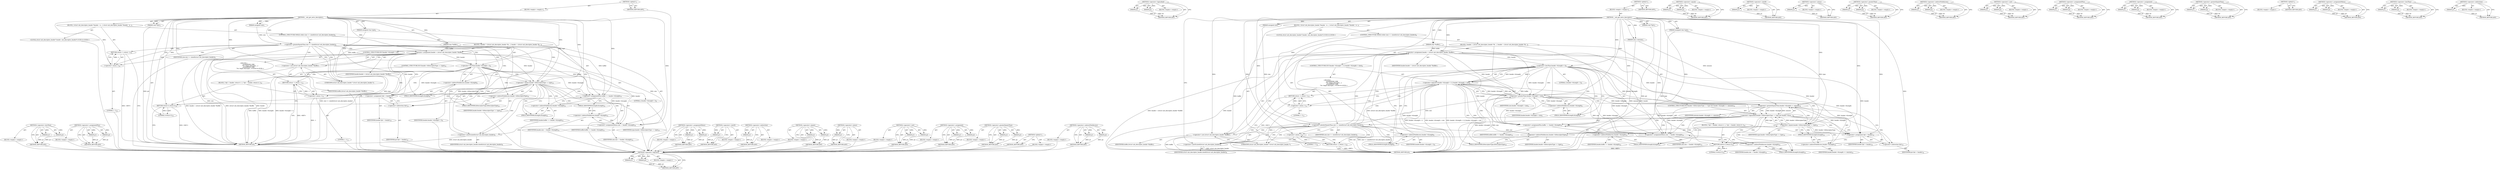 digraph "&lt;operator&gt;.indirection" {
vulnerable_110 [label=<(METHOD,&lt;operator&gt;.lessThan)>];
vulnerable_111 [label=<(PARAM,p1)>];
vulnerable_112 [label=<(PARAM,p2)>];
vulnerable_113 [label=<(BLOCK,&lt;empty&gt;,&lt;empty&gt;)>];
vulnerable_114 [label=<(METHOD_RETURN,ANY)>];
vulnerable_133 [label=<(METHOD,&lt;operator&gt;.assignmentPlus)>];
vulnerable_134 [label=<(PARAM,p1)>];
vulnerable_135 [label=<(PARAM,p2)>];
vulnerable_136 [label=<(BLOCK,&lt;empty&gt;,&lt;empty&gt;)>];
vulnerable_137 [label=<(METHOD_RETURN,ANY)>];
vulnerable_6 [label=<(METHOD,&lt;global&gt;)<SUB>1</SUB>>];
vulnerable_7 [label=<(BLOCK,&lt;empty&gt;,&lt;empty&gt;)<SUB>1</SUB>>];
vulnerable_8 [label=<(METHOD,__usb_get_extra_descriptor)<SUB>1</SUB>>];
vulnerable_9 [label=<(PARAM,char *buffer)<SUB>1</SUB>>];
vulnerable_10 [label=<(PARAM,unsigned size)<SUB>1</SUB>>];
vulnerable_11 [label=<(PARAM,unsigned char type)<SUB>2</SUB>>];
vulnerable_12 [label=<(PARAM,void **ptr)<SUB>2</SUB>>];
vulnerable_13 [label=<(BLOCK,{
 	struct usb_descriptor_header *header;
 
 	w...,{
 	struct usb_descriptor_header *header;
 
 	w...)<SUB>3</SUB>>];
vulnerable_14 [label="<(LOCAL,struct usb_descriptor_header* header: usb_descriptor_header*)<SUB>4</SUB>>"];
vulnerable_15 [label=<(CONTROL_STRUCTURE,WHILE,while (size &gt;= sizeof(struct usb_descriptor_header)))<SUB>6</SUB>>];
vulnerable_16 [label=<(&lt;operator&gt;.greaterEqualsThan,size &gt;= sizeof(struct usb_descriptor_header))<SUB>6</SUB>>];
vulnerable_17 [label=<(IDENTIFIER,size,size &gt;= sizeof(struct usb_descriptor_header))<SUB>6</SUB>>];
vulnerable_18 [label=<(&lt;operator&gt;.sizeOf,sizeof(struct usb_descriptor_header))<SUB>6</SUB>>];
vulnerable_19 [label=<(IDENTIFIER,struct usb_descriptor_header,sizeof(struct usb_descriptor_header))<SUB>6</SUB>>];
vulnerable_20 [label=<(BLOCK,{
 		header = (struct usb_descriptor_header *)b...,{
 		header = (struct usb_descriptor_header *)b...)<SUB>6</SUB>>];
vulnerable_21 [label=<(&lt;operator&gt;.assignment,header = (struct usb_descriptor_header *)buffer)<SUB>7</SUB>>];
vulnerable_22 [label=<(IDENTIFIER,header,header = (struct usb_descriptor_header *)buffer)<SUB>7</SUB>>];
vulnerable_23 [label=<(&lt;operator&gt;.cast,(struct usb_descriptor_header *)buffer)<SUB>7</SUB>>];
vulnerable_24 [label=<(UNKNOWN,struct usb_descriptor_header *,struct usb_descriptor_header *)<SUB>7</SUB>>];
vulnerable_25 [label=<(IDENTIFIER,buffer,(struct usb_descriptor_header *)buffer)<SUB>7</SUB>>];
vulnerable_26 [label=<(CONTROL_STRUCTURE,IF,if (header-&gt;bLength &lt; 2))<SUB>9</SUB>>];
vulnerable_27 [label=<(&lt;operator&gt;.lessThan,header-&gt;bLength &lt; 2)<SUB>9</SUB>>];
vulnerable_28 [label=<(&lt;operator&gt;.indirectFieldAccess,header-&gt;bLength)<SUB>9</SUB>>];
vulnerable_29 [label=<(IDENTIFIER,header,header-&gt;bLength &lt; 2)<SUB>9</SUB>>];
vulnerable_30 [label=<(FIELD_IDENTIFIER,bLength,bLength)<SUB>9</SUB>>];
vulnerable_31 [label=<(LITERAL,2,header-&gt;bLength &lt; 2)<SUB>9</SUB>>];
vulnerable_32 [label="<(BLOCK,{
 			printk(KERN_ERR
 				&quot;%s: bogus descripto...,{
 			printk(KERN_ERR
 				&quot;%s: bogus descripto...)<SUB>9</SUB>>"];
vulnerable_33 [label=<(RETURN,return -1;,return -1;)<SUB>15</SUB>>];
vulnerable_34 [label=<(&lt;operator&gt;.minus,-1)<SUB>15</SUB>>];
vulnerable_35 [label=<(LITERAL,1,-1)<SUB>15</SUB>>];
vulnerable_36 [label=<(CONTROL_STRUCTURE,IF,if (header-&gt;bDescriptorType == type))<SUB>18</SUB>>];
vulnerable_37 [label=<(&lt;operator&gt;.equals,header-&gt;bDescriptorType == type)<SUB>18</SUB>>];
vulnerable_38 [label=<(&lt;operator&gt;.indirectFieldAccess,header-&gt;bDescriptorType)<SUB>18</SUB>>];
vulnerable_39 [label=<(IDENTIFIER,header,header-&gt;bDescriptorType == type)<SUB>18</SUB>>];
vulnerable_40 [label=<(FIELD_IDENTIFIER,bDescriptorType,bDescriptorType)<SUB>18</SUB>>];
vulnerable_41 [label=<(IDENTIFIER,type,header-&gt;bDescriptorType == type)<SUB>18</SUB>>];
vulnerable_42 [label=<(BLOCK,{
 			*ptr = header;
 			return 0;
 		},{
 			*ptr = header;
 			return 0;
 		})<SUB>18</SUB>>];
vulnerable_43 [label=<(&lt;operator&gt;.assignment,*ptr = header)<SUB>19</SUB>>];
vulnerable_44 [label=<(&lt;operator&gt;.indirection,*ptr)<SUB>19</SUB>>];
vulnerable_45 [label=<(IDENTIFIER,ptr,*ptr = header)<SUB>19</SUB>>];
vulnerable_46 [label=<(IDENTIFIER,header,*ptr = header)<SUB>19</SUB>>];
vulnerable_47 [label=<(RETURN,return 0;,return 0;)<SUB>20</SUB>>];
vulnerable_48 [label=<(LITERAL,0,return 0;)<SUB>20</SUB>>];
vulnerable_49 [label=<(&lt;operator&gt;.assignmentPlus,buffer += header-&gt;bLength)<SUB>23</SUB>>];
vulnerable_50 [label=<(IDENTIFIER,buffer,buffer += header-&gt;bLength)<SUB>23</SUB>>];
vulnerable_51 [label=<(&lt;operator&gt;.indirectFieldAccess,header-&gt;bLength)<SUB>23</SUB>>];
vulnerable_52 [label=<(IDENTIFIER,header,buffer += header-&gt;bLength)<SUB>23</SUB>>];
vulnerable_53 [label=<(FIELD_IDENTIFIER,bLength,bLength)<SUB>23</SUB>>];
vulnerable_54 [label=<(&lt;operator&gt;.assignmentMinus,size -= header-&gt;bLength)<SUB>24</SUB>>];
vulnerable_55 [label=<(IDENTIFIER,size,size -= header-&gt;bLength)<SUB>24</SUB>>];
vulnerable_56 [label=<(&lt;operator&gt;.indirectFieldAccess,header-&gt;bLength)<SUB>24</SUB>>];
vulnerable_57 [label=<(IDENTIFIER,header,size -= header-&gt;bLength)<SUB>24</SUB>>];
vulnerable_58 [label=<(FIELD_IDENTIFIER,bLength,bLength)<SUB>24</SUB>>];
vulnerable_59 [label=<(RETURN,return -1;,return -1;)<SUB>26</SUB>>];
vulnerable_60 [label=<(&lt;operator&gt;.minus,-1)<SUB>26</SUB>>];
vulnerable_61 [label=<(LITERAL,1,-1)<SUB>26</SUB>>];
vulnerable_62 [label=<(METHOD_RETURN,int)<SUB>1</SUB>>];
vulnerable_64 [label=<(METHOD_RETURN,ANY)<SUB>1</SUB>>];
vulnerable_138 [label=<(METHOD,&lt;operator&gt;.assignmentMinus)>];
vulnerable_139 [label=<(PARAM,p1)>];
vulnerable_140 [label=<(PARAM,p2)>];
vulnerable_141 [label=<(BLOCK,&lt;empty&gt;,&lt;empty&gt;)>];
vulnerable_142 [label=<(METHOD_RETURN,ANY)>];
vulnerable_96 [label=<(METHOD,&lt;operator&gt;.sizeOf)>];
vulnerable_97 [label=<(PARAM,p1)>];
vulnerable_98 [label=<(BLOCK,&lt;empty&gt;,&lt;empty&gt;)>];
vulnerable_99 [label=<(METHOD_RETURN,ANY)>];
vulnerable_129 [label=<(METHOD,&lt;operator&gt;.indirection)>];
vulnerable_130 [label=<(PARAM,p1)>];
vulnerable_131 [label=<(BLOCK,&lt;empty&gt;,&lt;empty&gt;)>];
vulnerable_132 [label=<(METHOD_RETURN,ANY)>];
vulnerable_124 [label=<(METHOD,&lt;operator&gt;.equals)>];
vulnerable_125 [label=<(PARAM,p1)>];
vulnerable_126 [label=<(PARAM,p2)>];
vulnerable_127 [label=<(BLOCK,&lt;empty&gt;,&lt;empty&gt;)>];
vulnerable_128 [label=<(METHOD_RETURN,ANY)>];
vulnerable_120 [label=<(METHOD,&lt;operator&gt;.minus)>];
vulnerable_121 [label=<(PARAM,p1)>];
vulnerable_122 [label=<(BLOCK,&lt;empty&gt;,&lt;empty&gt;)>];
vulnerable_123 [label=<(METHOD_RETURN,ANY)>];
vulnerable_105 [label=<(METHOD,&lt;operator&gt;.cast)>];
vulnerable_106 [label=<(PARAM,p1)>];
vulnerable_107 [label=<(PARAM,p2)>];
vulnerable_108 [label=<(BLOCK,&lt;empty&gt;,&lt;empty&gt;)>];
vulnerable_109 [label=<(METHOD_RETURN,ANY)>];
vulnerable_100 [label=<(METHOD,&lt;operator&gt;.assignment)>];
vulnerable_101 [label=<(PARAM,p1)>];
vulnerable_102 [label=<(PARAM,p2)>];
vulnerable_103 [label=<(BLOCK,&lt;empty&gt;,&lt;empty&gt;)>];
vulnerable_104 [label=<(METHOD_RETURN,ANY)>];
vulnerable_91 [label=<(METHOD,&lt;operator&gt;.greaterEqualsThan)>];
vulnerable_92 [label=<(PARAM,p1)>];
vulnerable_93 [label=<(PARAM,p2)>];
vulnerable_94 [label=<(BLOCK,&lt;empty&gt;,&lt;empty&gt;)>];
vulnerable_95 [label=<(METHOD_RETURN,ANY)>];
vulnerable_85 [label=<(METHOD,&lt;global&gt;)<SUB>1</SUB>>];
vulnerable_86 [label=<(BLOCK,&lt;empty&gt;,&lt;empty&gt;)>];
vulnerable_87 [label=<(METHOD_RETURN,ANY)>];
vulnerable_115 [label=<(METHOD,&lt;operator&gt;.indirectFieldAccess)>];
vulnerable_116 [label=<(PARAM,p1)>];
vulnerable_117 [label=<(PARAM,p2)>];
vulnerable_118 [label=<(BLOCK,&lt;empty&gt;,&lt;empty&gt;)>];
vulnerable_119 [label=<(METHOD_RETURN,ANY)>];
fixed_125 [label=<(METHOD,&lt;operator&gt;.logicalOr)>];
fixed_126 [label=<(PARAM,p1)>];
fixed_127 [label=<(PARAM,p2)>];
fixed_128 [label=<(BLOCK,&lt;empty&gt;,&lt;empty&gt;)>];
fixed_129 [label=<(METHOD_RETURN,ANY)>];
fixed_149 [label=<(METHOD,&lt;operator&gt;.logicalAnd)>];
fixed_150 [label=<(PARAM,p1)>];
fixed_151 [label=<(PARAM,p2)>];
fixed_152 [label=<(BLOCK,&lt;empty&gt;,&lt;empty&gt;)>];
fixed_153 [label=<(METHOD_RETURN,ANY)>];
fixed_6 [label=<(METHOD,&lt;global&gt;)<SUB>1</SUB>>];
fixed_7 [label=<(BLOCK,&lt;empty&gt;,&lt;empty&gt;)<SUB>1</SUB>>];
fixed_8 [label=<(METHOD,__usb_get_extra_descriptor)<SUB>1</SUB>>];
fixed_9 [label=<(PARAM,char *buffer)<SUB>1</SUB>>];
fixed_10 [label=<(PARAM,unsigned size)<SUB>1</SUB>>];
fixed_11 [label=<(PARAM,unsigned char type)<SUB>2</SUB>>];
fixed_12 [label=<(PARAM,void **ptr)<SUB>2</SUB>>];
fixed_13 [label=<(PARAM,size_t minsize)<SUB>2</SUB>>];
fixed_14 [label=<(BLOCK,{
 	struct usb_descriptor_header *header;
 
 	w...,{
 	struct usb_descriptor_header *header;
 
 	w...)<SUB>3</SUB>>];
fixed_15 [label="<(LOCAL,struct usb_descriptor_header* header: usb_descriptor_header*)<SUB>4</SUB>>"];
fixed_16 [label=<(CONTROL_STRUCTURE,WHILE,while (size &gt;= sizeof(struct usb_descriptor_header)))<SUB>6</SUB>>];
fixed_17 [label=<(&lt;operator&gt;.greaterEqualsThan,size &gt;= sizeof(struct usb_descriptor_header))<SUB>6</SUB>>];
fixed_18 [label=<(IDENTIFIER,size,size &gt;= sizeof(struct usb_descriptor_header))<SUB>6</SUB>>];
fixed_19 [label=<(&lt;operator&gt;.sizeOf,sizeof(struct usb_descriptor_header))<SUB>6</SUB>>];
fixed_20 [label=<(IDENTIFIER,struct usb_descriptor_header,sizeof(struct usb_descriptor_header))<SUB>6</SUB>>];
fixed_21 [label=<(BLOCK,{
 		header = (struct usb_descriptor_header *)b...,{
 		header = (struct usb_descriptor_header *)b...)<SUB>6</SUB>>];
fixed_22 [label=<(&lt;operator&gt;.assignment,header = (struct usb_descriptor_header *)buffer)<SUB>7</SUB>>];
fixed_23 [label=<(IDENTIFIER,header,header = (struct usb_descriptor_header *)buffer)<SUB>7</SUB>>];
fixed_24 [label=<(&lt;operator&gt;.cast,(struct usb_descriptor_header *)buffer)<SUB>7</SUB>>];
fixed_25 [label=<(UNKNOWN,struct usb_descriptor_header *,struct usb_descriptor_header *)<SUB>7</SUB>>];
fixed_26 [label=<(IDENTIFIER,buffer,(struct usb_descriptor_header *)buffer)<SUB>7</SUB>>];
fixed_27 [label=<(CONTROL_STRUCTURE,IF,if (header-&gt;bLength &lt; 2 || header-&gt;bLength &gt; size))<SUB>9</SUB>>];
fixed_28 [label=<(&lt;operator&gt;.logicalOr,header-&gt;bLength &lt; 2 || header-&gt;bLength &gt; size)<SUB>9</SUB>>];
fixed_29 [label=<(&lt;operator&gt;.lessThan,header-&gt;bLength &lt; 2)<SUB>9</SUB>>];
fixed_30 [label=<(&lt;operator&gt;.indirectFieldAccess,header-&gt;bLength)<SUB>9</SUB>>];
fixed_31 [label=<(IDENTIFIER,header,header-&gt;bLength &lt; 2)<SUB>9</SUB>>];
fixed_32 [label=<(FIELD_IDENTIFIER,bLength,bLength)<SUB>9</SUB>>];
fixed_33 [label=<(LITERAL,2,header-&gt;bLength &lt; 2)<SUB>9</SUB>>];
fixed_34 [label=<(&lt;operator&gt;.greaterThan,header-&gt;bLength &gt; size)<SUB>9</SUB>>];
fixed_35 [label=<(&lt;operator&gt;.indirectFieldAccess,header-&gt;bLength)<SUB>9</SUB>>];
fixed_36 [label=<(IDENTIFIER,header,header-&gt;bLength &gt; size)<SUB>9</SUB>>];
fixed_37 [label=<(FIELD_IDENTIFIER,bLength,bLength)<SUB>9</SUB>>];
fixed_38 [label=<(IDENTIFIER,size,header-&gt;bLength &gt; size)<SUB>9</SUB>>];
fixed_39 [label="<(BLOCK,{
 			printk(KERN_ERR
 				&quot;%s: bogus descripto...,{
 			printk(KERN_ERR
 				&quot;%s: bogus descripto...)<SUB>9</SUB>>"];
fixed_40 [label=<(RETURN,return -1;,return -1;)<SUB>15</SUB>>];
fixed_41 [label=<(&lt;operator&gt;.minus,-1)<SUB>15</SUB>>];
fixed_42 [label=<(LITERAL,1,-1)<SUB>15</SUB>>];
fixed_43 [label=<(CONTROL_STRUCTURE,IF,if (header-&gt;bDescriptorType == type &amp;&amp; header-&gt;bLength &gt;= minsize))<SUB>18</SUB>>];
fixed_44 [label=<(&lt;operator&gt;.logicalAnd,header-&gt;bDescriptorType == type &amp;&amp; header-&gt;bLen...)<SUB>18</SUB>>];
fixed_45 [label=<(&lt;operator&gt;.equals,header-&gt;bDescriptorType == type)<SUB>18</SUB>>];
fixed_46 [label=<(&lt;operator&gt;.indirectFieldAccess,header-&gt;bDescriptorType)<SUB>18</SUB>>];
fixed_47 [label=<(IDENTIFIER,header,header-&gt;bDescriptorType == type)<SUB>18</SUB>>];
fixed_48 [label=<(FIELD_IDENTIFIER,bDescriptorType,bDescriptorType)<SUB>18</SUB>>];
fixed_49 [label=<(IDENTIFIER,type,header-&gt;bDescriptorType == type)<SUB>18</SUB>>];
fixed_50 [label=<(&lt;operator&gt;.greaterEqualsThan,header-&gt;bLength &gt;= minsize)<SUB>18</SUB>>];
fixed_51 [label=<(&lt;operator&gt;.indirectFieldAccess,header-&gt;bLength)<SUB>18</SUB>>];
fixed_52 [label=<(IDENTIFIER,header,header-&gt;bLength &gt;= minsize)<SUB>18</SUB>>];
fixed_53 [label=<(FIELD_IDENTIFIER,bLength,bLength)<SUB>18</SUB>>];
fixed_54 [label=<(IDENTIFIER,minsize,header-&gt;bLength &gt;= minsize)<SUB>18</SUB>>];
fixed_55 [label=<(BLOCK,{
 			*ptr = header;
 			return 0;
 		},{
 			*ptr = header;
 			return 0;
 		})<SUB>18</SUB>>];
fixed_56 [label=<(&lt;operator&gt;.assignment,*ptr = header)<SUB>19</SUB>>];
fixed_57 [label=<(&lt;operator&gt;.indirection,*ptr)<SUB>19</SUB>>];
fixed_58 [label=<(IDENTIFIER,ptr,*ptr = header)<SUB>19</SUB>>];
fixed_59 [label=<(IDENTIFIER,header,*ptr = header)<SUB>19</SUB>>];
fixed_60 [label=<(RETURN,return 0;,return 0;)<SUB>20</SUB>>];
fixed_61 [label=<(LITERAL,0,return 0;)<SUB>20</SUB>>];
fixed_62 [label=<(&lt;operator&gt;.assignmentPlus,buffer += header-&gt;bLength)<SUB>23</SUB>>];
fixed_63 [label=<(IDENTIFIER,buffer,buffer += header-&gt;bLength)<SUB>23</SUB>>];
fixed_64 [label=<(&lt;operator&gt;.indirectFieldAccess,header-&gt;bLength)<SUB>23</SUB>>];
fixed_65 [label=<(IDENTIFIER,header,buffer += header-&gt;bLength)<SUB>23</SUB>>];
fixed_66 [label=<(FIELD_IDENTIFIER,bLength,bLength)<SUB>23</SUB>>];
fixed_67 [label=<(&lt;operator&gt;.assignmentMinus,size -= header-&gt;bLength)<SUB>24</SUB>>];
fixed_68 [label=<(IDENTIFIER,size,size -= header-&gt;bLength)<SUB>24</SUB>>];
fixed_69 [label=<(&lt;operator&gt;.indirectFieldAccess,header-&gt;bLength)<SUB>24</SUB>>];
fixed_70 [label=<(IDENTIFIER,header,size -= header-&gt;bLength)<SUB>24</SUB>>];
fixed_71 [label=<(FIELD_IDENTIFIER,bLength,bLength)<SUB>24</SUB>>];
fixed_72 [label=<(RETURN,return -1;,return -1;)<SUB>26</SUB>>];
fixed_73 [label=<(&lt;operator&gt;.minus,-1)<SUB>26</SUB>>];
fixed_74 [label=<(LITERAL,1,-1)<SUB>26</SUB>>];
fixed_75 [label=<(METHOD_RETURN,int)<SUB>1</SUB>>];
fixed_77 [label=<(METHOD_RETURN,ANY)<SUB>1</SUB>>];
fixed_154 [label=<(METHOD,&lt;operator&gt;.equals)>];
fixed_155 [label=<(PARAM,p1)>];
fixed_156 [label=<(PARAM,p2)>];
fixed_157 [label=<(BLOCK,&lt;empty&gt;,&lt;empty&gt;)>];
fixed_158 [label=<(METHOD_RETURN,ANY)>];
fixed_111 [label=<(METHOD,&lt;operator&gt;.sizeOf)>];
fixed_112 [label=<(PARAM,p1)>];
fixed_113 [label=<(BLOCK,&lt;empty&gt;,&lt;empty&gt;)>];
fixed_114 [label=<(METHOD_RETURN,ANY)>];
fixed_145 [label=<(METHOD,&lt;operator&gt;.minus)>];
fixed_146 [label=<(PARAM,p1)>];
fixed_147 [label=<(BLOCK,&lt;empty&gt;,&lt;empty&gt;)>];
fixed_148 [label=<(METHOD_RETURN,ANY)>];
fixed_140 [label=<(METHOD,&lt;operator&gt;.greaterThan)>];
fixed_141 [label=<(PARAM,p1)>];
fixed_142 [label=<(PARAM,p2)>];
fixed_143 [label=<(BLOCK,&lt;empty&gt;,&lt;empty&gt;)>];
fixed_144 [label=<(METHOD_RETURN,ANY)>];
fixed_135 [label=<(METHOD,&lt;operator&gt;.indirectFieldAccess)>];
fixed_136 [label=<(PARAM,p1)>];
fixed_137 [label=<(PARAM,p2)>];
fixed_138 [label=<(BLOCK,&lt;empty&gt;,&lt;empty&gt;)>];
fixed_139 [label=<(METHOD_RETURN,ANY)>];
fixed_120 [label=<(METHOD,&lt;operator&gt;.cast)>];
fixed_121 [label=<(PARAM,p1)>];
fixed_122 [label=<(PARAM,p2)>];
fixed_123 [label=<(BLOCK,&lt;empty&gt;,&lt;empty&gt;)>];
fixed_124 [label=<(METHOD_RETURN,ANY)>];
fixed_163 [label=<(METHOD,&lt;operator&gt;.assignmentPlus)>];
fixed_164 [label=<(PARAM,p1)>];
fixed_165 [label=<(PARAM,p2)>];
fixed_166 [label=<(BLOCK,&lt;empty&gt;,&lt;empty&gt;)>];
fixed_167 [label=<(METHOD_RETURN,ANY)>];
fixed_115 [label=<(METHOD,&lt;operator&gt;.assignment)>];
fixed_116 [label=<(PARAM,p1)>];
fixed_117 [label=<(PARAM,p2)>];
fixed_118 [label=<(BLOCK,&lt;empty&gt;,&lt;empty&gt;)>];
fixed_119 [label=<(METHOD_RETURN,ANY)>];
fixed_106 [label=<(METHOD,&lt;operator&gt;.greaterEqualsThan)>];
fixed_107 [label=<(PARAM,p1)>];
fixed_108 [label=<(PARAM,p2)>];
fixed_109 [label=<(BLOCK,&lt;empty&gt;,&lt;empty&gt;)>];
fixed_110 [label=<(METHOD_RETURN,ANY)>];
fixed_100 [label=<(METHOD,&lt;global&gt;)<SUB>1</SUB>>];
fixed_101 [label=<(BLOCK,&lt;empty&gt;,&lt;empty&gt;)>];
fixed_102 [label=<(METHOD_RETURN,ANY)>];
fixed_168 [label=<(METHOD,&lt;operator&gt;.assignmentMinus)>];
fixed_169 [label=<(PARAM,p1)>];
fixed_170 [label=<(PARAM,p2)>];
fixed_171 [label=<(BLOCK,&lt;empty&gt;,&lt;empty&gt;)>];
fixed_172 [label=<(METHOD_RETURN,ANY)>];
fixed_130 [label=<(METHOD,&lt;operator&gt;.lessThan)>];
fixed_131 [label=<(PARAM,p1)>];
fixed_132 [label=<(PARAM,p2)>];
fixed_133 [label=<(BLOCK,&lt;empty&gt;,&lt;empty&gt;)>];
fixed_134 [label=<(METHOD_RETURN,ANY)>];
fixed_159 [label=<(METHOD,&lt;operator&gt;.indirection)>];
fixed_160 [label=<(PARAM,p1)>];
fixed_161 [label=<(BLOCK,&lt;empty&gt;,&lt;empty&gt;)>];
fixed_162 [label=<(METHOD_RETURN,ANY)>];
vulnerable_110 -> vulnerable_111  [key=0, label="AST: "];
vulnerable_110 -> vulnerable_111  [key=1, label="DDG: "];
vulnerable_110 -> vulnerable_113  [key=0, label="AST: "];
vulnerable_110 -> vulnerable_112  [key=0, label="AST: "];
vulnerable_110 -> vulnerable_112  [key=1, label="DDG: "];
vulnerable_110 -> vulnerable_114  [key=0, label="AST: "];
vulnerable_110 -> vulnerable_114  [key=1, label="CFG: "];
vulnerable_111 -> vulnerable_114  [key=0, label="DDG: p1"];
vulnerable_112 -> vulnerable_114  [key=0, label="DDG: p2"];
vulnerable_113 -> fixed_125  [key=0];
vulnerable_114 -> fixed_125  [key=0];
vulnerable_133 -> vulnerable_134  [key=0, label="AST: "];
vulnerable_133 -> vulnerable_134  [key=1, label="DDG: "];
vulnerable_133 -> vulnerable_136  [key=0, label="AST: "];
vulnerable_133 -> vulnerable_135  [key=0, label="AST: "];
vulnerable_133 -> vulnerable_135  [key=1, label="DDG: "];
vulnerable_133 -> vulnerable_137  [key=0, label="AST: "];
vulnerable_133 -> vulnerable_137  [key=1, label="CFG: "];
vulnerable_134 -> vulnerable_137  [key=0, label="DDG: p1"];
vulnerable_135 -> vulnerable_137  [key=0, label="DDG: p2"];
vulnerable_136 -> fixed_125  [key=0];
vulnerable_137 -> fixed_125  [key=0];
vulnerable_6 -> vulnerable_7  [key=0, label="AST: "];
vulnerable_6 -> vulnerable_64  [key=0, label="AST: "];
vulnerable_6 -> vulnerable_64  [key=1, label="CFG: "];
vulnerable_7 -> vulnerable_8  [key=0, label="AST: "];
vulnerable_8 -> vulnerable_9  [key=0, label="AST: "];
vulnerable_8 -> vulnerable_9  [key=1, label="DDG: "];
vulnerable_8 -> vulnerable_10  [key=0, label="AST: "];
vulnerable_8 -> vulnerable_10  [key=1, label="DDG: "];
vulnerable_8 -> vulnerable_11  [key=0, label="AST: "];
vulnerable_8 -> vulnerable_11  [key=1, label="DDG: "];
vulnerable_8 -> vulnerable_12  [key=0, label="AST: "];
vulnerable_8 -> vulnerable_12  [key=1, label="DDG: "];
vulnerable_8 -> vulnerable_13  [key=0, label="AST: "];
vulnerable_8 -> vulnerable_62  [key=0, label="AST: "];
vulnerable_8 -> vulnerable_18  [key=0, label="CFG: "];
vulnerable_8 -> vulnerable_16  [key=0, label="DDG: "];
vulnerable_8 -> vulnerable_21  [key=0, label="DDG: "];
vulnerable_8 -> vulnerable_60  [key=0, label="DDG: "];
vulnerable_8 -> vulnerable_49  [key=0, label="DDG: "];
vulnerable_8 -> vulnerable_54  [key=0, label="DDG: "];
vulnerable_8 -> vulnerable_23  [key=0, label="DDG: "];
vulnerable_8 -> vulnerable_27  [key=0, label="DDG: "];
vulnerable_8 -> vulnerable_37  [key=0, label="DDG: "];
vulnerable_8 -> vulnerable_43  [key=0, label="DDG: "];
vulnerable_8 -> vulnerable_47  [key=0, label="DDG: "];
vulnerable_8 -> vulnerable_48  [key=0, label="DDG: "];
vulnerable_8 -> vulnerable_34  [key=0, label="DDG: "];
vulnerable_9 -> vulnerable_21  [key=0, label="DDG: buffer"];
vulnerable_9 -> vulnerable_49  [key=0, label="DDG: buffer"];
vulnerable_9 -> vulnerable_23  [key=0, label="DDG: buffer"];
vulnerable_10 -> vulnerable_16  [key=0, label="DDG: size"];
vulnerable_11 -> vulnerable_62  [key=0, label="DDG: type"];
vulnerable_11 -> vulnerable_37  [key=0, label="DDG: type"];
vulnerable_12 -> vulnerable_62  [key=0, label="DDG: ptr"];
vulnerable_13 -> vulnerable_14  [key=0, label="AST: "];
vulnerable_13 -> vulnerable_15  [key=0, label="AST: "];
vulnerable_13 -> vulnerable_59  [key=0, label="AST: "];
vulnerable_14 -> fixed_125  [key=0];
vulnerable_15 -> vulnerable_16  [key=0, label="AST: "];
vulnerable_15 -> vulnerable_20  [key=0, label="AST: "];
vulnerable_16 -> vulnerable_17  [key=0, label="AST: "];
vulnerable_16 -> vulnerable_18  [key=0, label="AST: "];
vulnerable_16 -> vulnerable_24  [key=0, label="CFG: "];
vulnerable_16 -> vulnerable_24  [key=1, label="CDG: "];
vulnerable_16 -> vulnerable_60  [key=0, label="CFG: "];
vulnerable_16 -> vulnerable_60  [key=1, label="CDG: "];
vulnerable_16 -> vulnerable_62  [key=0, label="DDG: size"];
vulnerable_16 -> vulnerable_62  [key=1, label="DDG: size &gt;= sizeof(struct usb_descriptor_header)"];
vulnerable_16 -> vulnerable_54  [key=0, label="DDG: size"];
vulnerable_16 -> vulnerable_30  [key=0, label="CDG: "];
vulnerable_16 -> vulnerable_21  [key=0, label="CDG: "];
vulnerable_16 -> vulnerable_23  [key=0, label="CDG: "];
vulnerable_16 -> vulnerable_28  [key=0, label="CDG: "];
vulnerable_16 -> vulnerable_27  [key=0, label="CDG: "];
vulnerable_16 -> vulnerable_59  [key=0, label="CDG: "];
vulnerable_17 -> fixed_125  [key=0];
vulnerable_18 -> vulnerable_19  [key=0, label="AST: "];
vulnerable_18 -> vulnerable_16  [key=0, label="CFG: "];
vulnerable_18 -> vulnerable_62  [key=0, label="DDG: struct usb_descriptor_header"];
vulnerable_19 -> fixed_125  [key=0];
vulnerable_20 -> vulnerable_21  [key=0, label="AST: "];
vulnerable_20 -> vulnerable_26  [key=0, label="AST: "];
vulnerable_20 -> vulnerable_36  [key=0, label="AST: "];
vulnerable_20 -> vulnerable_49  [key=0, label="AST: "];
vulnerable_20 -> vulnerable_54  [key=0, label="AST: "];
vulnerable_21 -> vulnerable_22  [key=0, label="AST: "];
vulnerable_21 -> vulnerable_23  [key=0, label="AST: "];
vulnerable_21 -> vulnerable_30  [key=0, label="CFG: "];
vulnerable_21 -> vulnerable_62  [key=0, label="DDG: header"];
vulnerable_21 -> vulnerable_62  [key=1, label="DDG: (struct usb_descriptor_header *)buffer"];
vulnerable_21 -> vulnerable_62  [key=2, label="DDG: header = (struct usb_descriptor_header *)buffer"];
vulnerable_21 -> vulnerable_49  [key=0, label="DDG: header"];
vulnerable_21 -> vulnerable_54  [key=0, label="DDG: header"];
vulnerable_21 -> vulnerable_27  [key=0, label="DDG: header"];
vulnerable_21 -> vulnerable_37  [key=0, label="DDG: header"];
vulnerable_21 -> vulnerable_43  [key=0, label="DDG: header"];
vulnerable_22 -> fixed_125  [key=0];
vulnerable_23 -> vulnerable_24  [key=0, label="AST: "];
vulnerable_23 -> vulnerable_25  [key=0, label="AST: "];
vulnerable_23 -> vulnerable_21  [key=0, label="CFG: "];
vulnerable_23 -> vulnerable_62  [key=0, label="DDG: buffer"];
vulnerable_24 -> vulnerable_23  [key=0, label="CFG: "];
vulnerable_25 -> fixed_125  [key=0];
vulnerable_26 -> vulnerable_27  [key=0, label="AST: "];
vulnerable_26 -> vulnerable_32  [key=0, label="AST: "];
vulnerable_27 -> vulnerable_28  [key=0, label="AST: "];
vulnerable_27 -> vulnerable_31  [key=0, label="AST: "];
vulnerable_27 -> vulnerable_34  [key=0, label="CFG: "];
vulnerable_27 -> vulnerable_34  [key=1, label="CDG: "];
vulnerable_27 -> vulnerable_40  [key=0, label="CFG: "];
vulnerable_27 -> vulnerable_40  [key=1, label="CDG: "];
vulnerable_27 -> vulnerable_62  [key=0, label="DDG: header-&gt;bLength"];
vulnerable_27 -> vulnerable_62  [key=1, label="DDG: header-&gt;bLength &lt; 2"];
vulnerable_27 -> vulnerable_49  [key=0, label="DDG: header-&gt;bLength"];
vulnerable_27 -> vulnerable_54  [key=0, label="DDG: header-&gt;bLength"];
vulnerable_27 -> vulnerable_43  [key=0, label="DDG: header-&gt;bLength"];
vulnerable_27 -> vulnerable_33  [key=0, label="CDG: "];
vulnerable_27 -> vulnerable_37  [key=0, label="CDG: "];
vulnerable_27 -> vulnerable_38  [key=0, label="CDG: "];
vulnerable_28 -> vulnerable_29  [key=0, label="AST: "];
vulnerable_28 -> vulnerable_30  [key=0, label="AST: "];
vulnerable_28 -> vulnerable_27  [key=0, label="CFG: "];
vulnerable_29 -> fixed_125  [key=0];
vulnerable_30 -> vulnerable_28  [key=0, label="CFG: "];
vulnerable_31 -> fixed_125  [key=0];
vulnerable_32 -> vulnerable_33  [key=0, label="AST: "];
vulnerable_33 -> vulnerable_34  [key=0, label="AST: "];
vulnerable_33 -> vulnerable_62  [key=0, label="CFG: "];
vulnerable_33 -> vulnerable_62  [key=1, label="DDG: &lt;RET&gt;"];
vulnerable_34 -> vulnerable_35  [key=0, label="AST: "];
vulnerable_34 -> vulnerable_33  [key=0, label="CFG: "];
vulnerable_34 -> vulnerable_33  [key=1, label="DDG: -1"];
vulnerable_34 -> vulnerable_62  [key=0, label="DDG: -1"];
vulnerable_35 -> fixed_125  [key=0];
vulnerable_36 -> vulnerable_37  [key=0, label="AST: "];
vulnerable_36 -> vulnerable_42  [key=0, label="AST: "];
vulnerable_37 -> vulnerable_38  [key=0, label="AST: "];
vulnerable_37 -> vulnerable_41  [key=0, label="AST: "];
vulnerable_37 -> vulnerable_44  [key=0, label="CFG: "];
vulnerable_37 -> vulnerable_44  [key=1, label="CDG: "];
vulnerable_37 -> vulnerable_53  [key=0, label="CFG: "];
vulnerable_37 -> vulnerable_53  [key=1, label="CDG: "];
vulnerable_37 -> vulnerable_43  [key=0, label="DDG: header-&gt;bDescriptorType"];
vulnerable_37 -> vulnerable_43  [key=1, label="CDG: "];
vulnerable_37 -> vulnerable_16  [key=0, label="CDG: "];
vulnerable_37 -> vulnerable_47  [key=0, label="CDG: "];
vulnerable_37 -> vulnerable_58  [key=0, label="CDG: "];
vulnerable_37 -> vulnerable_49  [key=0, label="CDG: "];
vulnerable_37 -> vulnerable_51  [key=0, label="CDG: "];
vulnerable_37 -> vulnerable_56  [key=0, label="CDG: "];
vulnerable_37 -> vulnerable_18  [key=0, label="CDG: "];
vulnerable_37 -> vulnerable_54  [key=0, label="CDG: "];
vulnerable_38 -> vulnerable_39  [key=0, label="AST: "];
vulnerable_38 -> vulnerable_40  [key=0, label="AST: "];
vulnerable_38 -> vulnerable_37  [key=0, label="CFG: "];
vulnerable_39 -> fixed_125  [key=0];
vulnerable_40 -> vulnerable_38  [key=0, label="CFG: "];
vulnerable_41 -> fixed_125  [key=0];
vulnerable_42 -> vulnerable_43  [key=0, label="AST: "];
vulnerable_42 -> vulnerable_47  [key=0, label="AST: "];
vulnerable_43 -> vulnerable_44  [key=0, label="AST: "];
vulnerable_43 -> vulnerable_46  [key=0, label="AST: "];
vulnerable_43 -> vulnerable_47  [key=0, label="CFG: "];
vulnerable_44 -> vulnerable_45  [key=0, label="AST: "];
vulnerable_44 -> vulnerable_43  [key=0, label="CFG: "];
vulnerable_45 -> fixed_125  [key=0];
vulnerable_46 -> fixed_125  [key=0];
vulnerable_47 -> vulnerable_48  [key=0, label="AST: "];
vulnerable_47 -> vulnerable_62  [key=0, label="CFG: "];
vulnerable_47 -> vulnerable_62  [key=1, label="DDG: &lt;RET&gt;"];
vulnerable_48 -> vulnerable_47  [key=0, label="DDG: 0"];
vulnerable_49 -> vulnerable_50  [key=0, label="AST: "];
vulnerable_49 -> vulnerable_51  [key=0, label="AST: "];
vulnerable_49 -> vulnerable_58  [key=0, label="CFG: "];
vulnerable_50 -> fixed_125  [key=0];
vulnerable_51 -> vulnerable_52  [key=0, label="AST: "];
vulnerable_51 -> vulnerable_53  [key=0, label="AST: "];
vulnerable_51 -> vulnerable_49  [key=0, label="CFG: "];
vulnerable_52 -> fixed_125  [key=0];
vulnerable_53 -> vulnerable_51  [key=0, label="CFG: "];
vulnerable_54 -> vulnerable_55  [key=0, label="AST: "];
vulnerable_54 -> vulnerable_56  [key=0, label="AST: "];
vulnerable_54 -> vulnerable_18  [key=0, label="CFG: "];
vulnerable_55 -> fixed_125  [key=0];
vulnerable_56 -> vulnerable_57  [key=0, label="AST: "];
vulnerable_56 -> vulnerable_58  [key=0, label="AST: "];
vulnerable_56 -> vulnerable_54  [key=0, label="CFG: "];
vulnerable_57 -> fixed_125  [key=0];
vulnerable_58 -> vulnerable_56  [key=0, label="CFG: "];
vulnerable_59 -> vulnerable_60  [key=0, label="AST: "];
vulnerable_59 -> vulnerable_62  [key=0, label="CFG: "];
vulnerable_59 -> vulnerable_62  [key=1, label="DDG: &lt;RET&gt;"];
vulnerable_60 -> vulnerable_61  [key=0, label="AST: "];
vulnerable_60 -> vulnerable_59  [key=0, label="CFG: "];
vulnerable_60 -> vulnerable_59  [key=1, label="DDG: -1"];
vulnerable_61 -> fixed_125  [key=0];
vulnerable_62 -> fixed_125  [key=0];
vulnerable_64 -> fixed_125  [key=0];
vulnerable_138 -> vulnerable_139  [key=0, label="AST: "];
vulnerable_138 -> vulnerable_139  [key=1, label="DDG: "];
vulnerable_138 -> vulnerable_141  [key=0, label="AST: "];
vulnerable_138 -> vulnerable_140  [key=0, label="AST: "];
vulnerable_138 -> vulnerable_140  [key=1, label="DDG: "];
vulnerable_138 -> vulnerable_142  [key=0, label="AST: "];
vulnerable_138 -> vulnerable_142  [key=1, label="CFG: "];
vulnerable_139 -> vulnerable_142  [key=0, label="DDG: p1"];
vulnerable_140 -> vulnerable_142  [key=0, label="DDG: p2"];
vulnerable_141 -> fixed_125  [key=0];
vulnerable_142 -> fixed_125  [key=0];
vulnerable_96 -> vulnerable_97  [key=0, label="AST: "];
vulnerable_96 -> vulnerable_97  [key=1, label="DDG: "];
vulnerable_96 -> vulnerable_98  [key=0, label="AST: "];
vulnerable_96 -> vulnerable_99  [key=0, label="AST: "];
vulnerable_96 -> vulnerable_99  [key=1, label="CFG: "];
vulnerable_97 -> vulnerable_99  [key=0, label="DDG: p1"];
vulnerable_98 -> fixed_125  [key=0];
vulnerable_99 -> fixed_125  [key=0];
vulnerable_129 -> vulnerable_130  [key=0, label="AST: "];
vulnerable_129 -> vulnerable_130  [key=1, label="DDG: "];
vulnerable_129 -> vulnerable_131  [key=0, label="AST: "];
vulnerable_129 -> vulnerable_132  [key=0, label="AST: "];
vulnerable_129 -> vulnerable_132  [key=1, label="CFG: "];
vulnerable_130 -> vulnerable_132  [key=0, label="DDG: p1"];
vulnerable_131 -> fixed_125  [key=0];
vulnerable_132 -> fixed_125  [key=0];
vulnerable_124 -> vulnerable_125  [key=0, label="AST: "];
vulnerable_124 -> vulnerable_125  [key=1, label="DDG: "];
vulnerable_124 -> vulnerable_127  [key=0, label="AST: "];
vulnerable_124 -> vulnerable_126  [key=0, label="AST: "];
vulnerable_124 -> vulnerable_126  [key=1, label="DDG: "];
vulnerable_124 -> vulnerable_128  [key=0, label="AST: "];
vulnerable_124 -> vulnerable_128  [key=1, label="CFG: "];
vulnerable_125 -> vulnerable_128  [key=0, label="DDG: p1"];
vulnerable_126 -> vulnerable_128  [key=0, label="DDG: p2"];
vulnerable_127 -> fixed_125  [key=0];
vulnerable_128 -> fixed_125  [key=0];
vulnerable_120 -> vulnerable_121  [key=0, label="AST: "];
vulnerable_120 -> vulnerable_121  [key=1, label="DDG: "];
vulnerable_120 -> vulnerable_122  [key=0, label="AST: "];
vulnerable_120 -> vulnerable_123  [key=0, label="AST: "];
vulnerable_120 -> vulnerable_123  [key=1, label="CFG: "];
vulnerable_121 -> vulnerable_123  [key=0, label="DDG: p1"];
vulnerable_122 -> fixed_125  [key=0];
vulnerable_123 -> fixed_125  [key=0];
vulnerable_105 -> vulnerable_106  [key=0, label="AST: "];
vulnerable_105 -> vulnerable_106  [key=1, label="DDG: "];
vulnerable_105 -> vulnerable_108  [key=0, label="AST: "];
vulnerable_105 -> vulnerable_107  [key=0, label="AST: "];
vulnerable_105 -> vulnerable_107  [key=1, label="DDG: "];
vulnerable_105 -> vulnerable_109  [key=0, label="AST: "];
vulnerable_105 -> vulnerable_109  [key=1, label="CFG: "];
vulnerable_106 -> vulnerable_109  [key=0, label="DDG: p1"];
vulnerable_107 -> vulnerable_109  [key=0, label="DDG: p2"];
vulnerable_108 -> fixed_125  [key=0];
vulnerable_109 -> fixed_125  [key=0];
vulnerable_100 -> vulnerable_101  [key=0, label="AST: "];
vulnerable_100 -> vulnerable_101  [key=1, label="DDG: "];
vulnerable_100 -> vulnerable_103  [key=0, label="AST: "];
vulnerable_100 -> vulnerable_102  [key=0, label="AST: "];
vulnerable_100 -> vulnerable_102  [key=1, label="DDG: "];
vulnerable_100 -> vulnerable_104  [key=0, label="AST: "];
vulnerable_100 -> vulnerable_104  [key=1, label="CFG: "];
vulnerable_101 -> vulnerable_104  [key=0, label="DDG: p1"];
vulnerable_102 -> vulnerable_104  [key=0, label="DDG: p2"];
vulnerable_103 -> fixed_125  [key=0];
vulnerable_104 -> fixed_125  [key=0];
vulnerable_91 -> vulnerable_92  [key=0, label="AST: "];
vulnerable_91 -> vulnerable_92  [key=1, label="DDG: "];
vulnerable_91 -> vulnerable_94  [key=0, label="AST: "];
vulnerable_91 -> vulnerable_93  [key=0, label="AST: "];
vulnerable_91 -> vulnerable_93  [key=1, label="DDG: "];
vulnerable_91 -> vulnerable_95  [key=0, label="AST: "];
vulnerable_91 -> vulnerable_95  [key=1, label="CFG: "];
vulnerable_92 -> vulnerable_95  [key=0, label="DDG: p1"];
vulnerable_93 -> vulnerable_95  [key=0, label="DDG: p2"];
vulnerable_94 -> fixed_125  [key=0];
vulnerable_95 -> fixed_125  [key=0];
vulnerable_85 -> vulnerable_86  [key=0, label="AST: "];
vulnerable_85 -> vulnerable_87  [key=0, label="AST: "];
vulnerable_85 -> vulnerable_87  [key=1, label="CFG: "];
vulnerable_86 -> fixed_125  [key=0];
vulnerable_87 -> fixed_125  [key=0];
vulnerable_115 -> vulnerable_116  [key=0, label="AST: "];
vulnerable_115 -> vulnerable_116  [key=1, label="DDG: "];
vulnerable_115 -> vulnerable_118  [key=0, label="AST: "];
vulnerable_115 -> vulnerable_117  [key=0, label="AST: "];
vulnerable_115 -> vulnerable_117  [key=1, label="DDG: "];
vulnerable_115 -> vulnerable_119  [key=0, label="AST: "];
vulnerable_115 -> vulnerable_119  [key=1, label="CFG: "];
vulnerable_116 -> vulnerable_119  [key=0, label="DDG: p1"];
vulnerable_117 -> vulnerable_119  [key=0, label="DDG: p2"];
vulnerable_118 -> fixed_125  [key=0];
vulnerable_119 -> fixed_125  [key=0];
fixed_125 -> fixed_126  [key=0, label="AST: "];
fixed_125 -> fixed_126  [key=1, label="DDG: "];
fixed_125 -> fixed_128  [key=0, label="AST: "];
fixed_125 -> fixed_127  [key=0, label="AST: "];
fixed_125 -> fixed_127  [key=1, label="DDG: "];
fixed_125 -> fixed_129  [key=0, label="AST: "];
fixed_125 -> fixed_129  [key=1, label="CFG: "];
fixed_126 -> fixed_129  [key=0, label="DDG: p1"];
fixed_127 -> fixed_129  [key=0, label="DDG: p2"];
fixed_149 -> fixed_150  [key=0, label="AST: "];
fixed_149 -> fixed_150  [key=1, label="DDG: "];
fixed_149 -> fixed_152  [key=0, label="AST: "];
fixed_149 -> fixed_151  [key=0, label="AST: "];
fixed_149 -> fixed_151  [key=1, label="DDG: "];
fixed_149 -> fixed_153  [key=0, label="AST: "];
fixed_149 -> fixed_153  [key=1, label="CFG: "];
fixed_150 -> fixed_153  [key=0, label="DDG: p1"];
fixed_151 -> fixed_153  [key=0, label="DDG: p2"];
fixed_6 -> fixed_7  [key=0, label="AST: "];
fixed_6 -> fixed_77  [key=0, label="AST: "];
fixed_6 -> fixed_77  [key=1, label="CFG: "];
fixed_7 -> fixed_8  [key=0, label="AST: "];
fixed_8 -> fixed_9  [key=0, label="AST: "];
fixed_8 -> fixed_9  [key=1, label="DDG: "];
fixed_8 -> fixed_10  [key=0, label="AST: "];
fixed_8 -> fixed_10  [key=1, label="DDG: "];
fixed_8 -> fixed_11  [key=0, label="AST: "];
fixed_8 -> fixed_11  [key=1, label="DDG: "];
fixed_8 -> fixed_12  [key=0, label="AST: "];
fixed_8 -> fixed_12  [key=1, label="DDG: "];
fixed_8 -> fixed_13  [key=0, label="AST: "];
fixed_8 -> fixed_13  [key=1, label="DDG: "];
fixed_8 -> fixed_14  [key=0, label="AST: "];
fixed_8 -> fixed_75  [key=0, label="AST: "];
fixed_8 -> fixed_19  [key=0, label="CFG: "];
fixed_8 -> fixed_17  [key=0, label="DDG: "];
fixed_8 -> fixed_22  [key=0, label="DDG: "];
fixed_8 -> fixed_73  [key=0, label="DDG: "];
fixed_8 -> fixed_62  [key=0, label="DDG: "];
fixed_8 -> fixed_67  [key=0, label="DDG: "];
fixed_8 -> fixed_24  [key=0, label="DDG: "];
fixed_8 -> fixed_56  [key=0, label="DDG: "];
fixed_8 -> fixed_60  [key=0, label="DDG: "];
fixed_8 -> fixed_29  [key=0, label="DDG: "];
fixed_8 -> fixed_34  [key=0, label="DDG: "];
fixed_8 -> fixed_45  [key=0, label="DDG: "];
fixed_8 -> fixed_50  [key=0, label="DDG: "];
fixed_8 -> fixed_61  [key=0, label="DDG: "];
fixed_8 -> fixed_41  [key=0, label="DDG: "];
fixed_9 -> fixed_22  [key=0, label="DDG: buffer"];
fixed_9 -> fixed_62  [key=0, label="DDG: buffer"];
fixed_9 -> fixed_24  [key=0, label="DDG: buffer"];
fixed_10 -> fixed_17  [key=0, label="DDG: size"];
fixed_11 -> fixed_75  [key=0, label="DDG: type"];
fixed_11 -> fixed_45  [key=0, label="DDG: type"];
fixed_12 -> fixed_75  [key=0, label="DDG: ptr"];
fixed_13 -> fixed_75  [key=0, label="DDG: minsize"];
fixed_13 -> fixed_50  [key=0, label="DDG: minsize"];
fixed_14 -> fixed_15  [key=0, label="AST: "];
fixed_14 -> fixed_16  [key=0, label="AST: "];
fixed_14 -> fixed_72  [key=0, label="AST: "];
fixed_16 -> fixed_17  [key=0, label="AST: "];
fixed_16 -> fixed_21  [key=0, label="AST: "];
fixed_17 -> fixed_18  [key=0, label="AST: "];
fixed_17 -> fixed_19  [key=0, label="AST: "];
fixed_17 -> fixed_25  [key=0, label="CFG: "];
fixed_17 -> fixed_25  [key=1, label="CDG: "];
fixed_17 -> fixed_73  [key=0, label="CFG: "];
fixed_17 -> fixed_73  [key=1, label="CDG: "];
fixed_17 -> fixed_75  [key=0, label="DDG: size"];
fixed_17 -> fixed_75  [key=1, label="DDG: size &gt;= sizeof(struct usb_descriptor_header)"];
fixed_17 -> fixed_67  [key=0, label="DDG: size"];
fixed_17 -> fixed_34  [key=0, label="DDG: size"];
fixed_17 -> fixed_30  [key=0, label="CDG: "];
fixed_17 -> fixed_32  [key=0, label="CDG: "];
fixed_17 -> fixed_28  [key=0, label="CDG: "];
fixed_17 -> fixed_72  [key=0, label="CDG: "];
fixed_17 -> fixed_22  [key=0, label="CDG: "];
fixed_17 -> fixed_29  [key=0, label="CDG: "];
fixed_17 -> fixed_24  [key=0, label="CDG: "];
fixed_19 -> fixed_20  [key=0, label="AST: "];
fixed_19 -> fixed_17  [key=0, label="CFG: "];
fixed_19 -> fixed_75  [key=0, label="DDG: struct usb_descriptor_header"];
fixed_21 -> fixed_22  [key=0, label="AST: "];
fixed_21 -> fixed_27  [key=0, label="AST: "];
fixed_21 -> fixed_43  [key=0, label="AST: "];
fixed_21 -> fixed_62  [key=0, label="AST: "];
fixed_21 -> fixed_67  [key=0, label="AST: "];
fixed_22 -> fixed_23  [key=0, label="AST: "];
fixed_22 -> fixed_24  [key=0, label="AST: "];
fixed_22 -> fixed_32  [key=0, label="CFG: "];
fixed_22 -> fixed_75  [key=0, label="DDG: header"];
fixed_22 -> fixed_75  [key=1, label="DDG: (struct usb_descriptor_header *)buffer"];
fixed_22 -> fixed_75  [key=2, label="DDG: header = (struct usb_descriptor_header *)buffer"];
fixed_22 -> fixed_62  [key=0, label="DDG: header"];
fixed_22 -> fixed_67  [key=0, label="DDG: header"];
fixed_22 -> fixed_56  [key=0, label="DDG: header"];
fixed_22 -> fixed_29  [key=0, label="DDG: header"];
fixed_22 -> fixed_34  [key=0, label="DDG: header"];
fixed_22 -> fixed_45  [key=0, label="DDG: header"];
fixed_22 -> fixed_50  [key=0, label="DDG: header"];
fixed_24 -> fixed_25  [key=0, label="AST: "];
fixed_24 -> fixed_26  [key=0, label="AST: "];
fixed_24 -> fixed_22  [key=0, label="CFG: "];
fixed_24 -> fixed_75  [key=0, label="DDG: buffer"];
fixed_25 -> fixed_24  [key=0, label="CFG: "];
fixed_27 -> fixed_28  [key=0, label="AST: "];
fixed_27 -> fixed_39  [key=0, label="AST: "];
fixed_28 -> fixed_29  [key=0, label="AST: "];
fixed_28 -> fixed_34  [key=0, label="AST: "];
fixed_28 -> fixed_41  [key=0, label="CFG: "];
fixed_28 -> fixed_41  [key=1, label="CDG: "];
fixed_28 -> fixed_48  [key=0, label="CFG: "];
fixed_28 -> fixed_48  [key=1, label="CDG: "];
fixed_28 -> fixed_75  [key=0, label="DDG: header-&gt;bLength &lt; 2"];
fixed_28 -> fixed_75  [key=1, label="DDG: header-&gt;bLength &gt; size"];
fixed_28 -> fixed_75  [key=2, label="DDG: header-&gt;bLength &lt; 2 || header-&gt;bLength &gt; size"];
fixed_28 -> fixed_46  [key=0, label="CDG: "];
fixed_28 -> fixed_45  [key=0, label="CDG: "];
fixed_28 -> fixed_40  [key=0, label="CDG: "];
fixed_28 -> fixed_44  [key=0, label="CDG: "];
fixed_29 -> fixed_30  [key=0, label="AST: "];
fixed_29 -> fixed_33  [key=0, label="AST: "];
fixed_29 -> fixed_28  [key=0, label="CFG: "];
fixed_29 -> fixed_28  [key=1, label="DDG: header-&gt;bLength"];
fixed_29 -> fixed_28  [key=2, label="DDG: 2"];
fixed_29 -> fixed_37  [key=0, label="CFG: "];
fixed_29 -> fixed_37  [key=1, label="CDG: "];
fixed_29 -> fixed_75  [key=0, label="DDG: header-&gt;bLength"];
fixed_29 -> fixed_62  [key=0, label="DDG: header-&gt;bLength"];
fixed_29 -> fixed_67  [key=0, label="DDG: header-&gt;bLength"];
fixed_29 -> fixed_56  [key=0, label="DDG: header-&gt;bLength"];
fixed_29 -> fixed_34  [key=0, label="DDG: header-&gt;bLength"];
fixed_29 -> fixed_34  [key=1, label="CDG: "];
fixed_29 -> fixed_50  [key=0, label="DDG: header-&gt;bLength"];
fixed_29 -> fixed_35  [key=0, label="CDG: "];
fixed_30 -> fixed_31  [key=0, label="AST: "];
fixed_30 -> fixed_32  [key=0, label="AST: "];
fixed_30 -> fixed_29  [key=0, label="CFG: "];
fixed_32 -> fixed_30  [key=0, label="CFG: "];
fixed_34 -> fixed_35  [key=0, label="AST: "];
fixed_34 -> fixed_38  [key=0, label="AST: "];
fixed_34 -> fixed_28  [key=0, label="CFG: "];
fixed_34 -> fixed_28  [key=1, label="DDG: header-&gt;bLength"];
fixed_34 -> fixed_28  [key=2, label="DDG: size"];
fixed_34 -> fixed_75  [key=0, label="DDG: header-&gt;bLength"];
fixed_34 -> fixed_75  [key=1, label="DDG: size"];
fixed_34 -> fixed_62  [key=0, label="DDG: header-&gt;bLength"];
fixed_34 -> fixed_67  [key=0, label="DDG: header-&gt;bLength"];
fixed_34 -> fixed_67  [key=1, label="DDG: size"];
fixed_34 -> fixed_56  [key=0, label="DDG: header-&gt;bLength"];
fixed_34 -> fixed_50  [key=0, label="DDG: header-&gt;bLength"];
fixed_35 -> fixed_36  [key=0, label="AST: "];
fixed_35 -> fixed_37  [key=0, label="AST: "];
fixed_35 -> fixed_34  [key=0, label="CFG: "];
fixed_37 -> fixed_35  [key=0, label="CFG: "];
fixed_39 -> fixed_40  [key=0, label="AST: "];
fixed_40 -> fixed_41  [key=0, label="AST: "];
fixed_40 -> fixed_75  [key=0, label="CFG: "];
fixed_40 -> fixed_75  [key=1, label="DDG: &lt;RET&gt;"];
fixed_41 -> fixed_42  [key=0, label="AST: "];
fixed_41 -> fixed_40  [key=0, label="CFG: "];
fixed_41 -> fixed_40  [key=1, label="DDG: -1"];
fixed_41 -> fixed_75  [key=0, label="DDG: -1"];
fixed_43 -> fixed_44  [key=0, label="AST: "];
fixed_43 -> fixed_55  [key=0, label="AST: "];
fixed_44 -> fixed_45  [key=0, label="AST: "];
fixed_44 -> fixed_50  [key=0, label="AST: "];
fixed_44 -> fixed_57  [key=0, label="CFG: "];
fixed_44 -> fixed_57  [key=1, label="CDG: "];
fixed_44 -> fixed_66  [key=0, label="CFG: "];
fixed_44 -> fixed_66  [key=1, label="CDG: "];
fixed_44 -> fixed_17  [key=0, label="CDG: "];
fixed_44 -> fixed_60  [key=0, label="CDG: "];
fixed_44 -> fixed_64  [key=0, label="CDG: "];
fixed_44 -> fixed_19  [key=0, label="CDG: "];
fixed_44 -> fixed_56  [key=0, label="CDG: "];
fixed_44 -> fixed_69  [key=0, label="CDG: "];
fixed_44 -> fixed_67  [key=0, label="CDG: "];
fixed_44 -> fixed_71  [key=0, label="CDG: "];
fixed_44 -> fixed_62  [key=0, label="CDG: "];
fixed_45 -> fixed_46  [key=0, label="AST: "];
fixed_45 -> fixed_49  [key=0, label="AST: "];
fixed_45 -> fixed_44  [key=0, label="CFG: "];
fixed_45 -> fixed_44  [key=1, label="DDG: header-&gt;bDescriptorType"];
fixed_45 -> fixed_44  [key=2, label="DDG: type"];
fixed_45 -> fixed_53  [key=0, label="CFG: "];
fixed_45 -> fixed_53  [key=1, label="CDG: "];
fixed_45 -> fixed_56  [key=0, label="DDG: header-&gt;bDescriptorType"];
fixed_45 -> fixed_51  [key=0, label="CDG: "];
fixed_45 -> fixed_50  [key=0, label="CDG: "];
fixed_46 -> fixed_47  [key=0, label="AST: "];
fixed_46 -> fixed_48  [key=0, label="AST: "];
fixed_46 -> fixed_45  [key=0, label="CFG: "];
fixed_48 -> fixed_46  [key=0, label="CFG: "];
fixed_50 -> fixed_51  [key=0, label="AST: "];
fixed_50 -> fixed_54  [key=0, label="AST: "];
fixed_50 -> fixed_44  [key=0, label="CFG: "];
fixed_50 -> fixed_44  [key=1, label="DDG: header-&gt;bLength"];
fixed_50 -> fixed_44  [key=2, label="DDG: minsize"];
fixed_50 -> fixed_62  [key=0, label="DDG: header-&gt;bLength"];
fixed_50 -> fixed_67  [key=0, label="DDG: header-&gt;bLength"];
fixed_50 -> fixed_56  [key=0, label="DDG: header-&gt;bLength"];
fixed_51 -> fixed_52  [key=0, label="AST: "];
fixed_51 -> fixed_53  [key=0, label="AST: "];
fixed_51 -> fixed_50  [key=0, label="CFG: "];
fixed_53 -> fixed_51  [key=0, label="CFG: "];
fixed_55 -> fixed_56  [key=0, label="AST: "];
fixed_55 -> fixed_60  [key=0, label="AST: "];
fixed_56 -> fixed_57  [key=0, label="AST: "];
fixed_56 -> fixed_59  [key=0, label="AST: "];
fixed_56 -> fixed_60  [key=0, label="CFG: "];
fixed_57 -> fixed_58  [key=0, label="AST: "];
fixed_57 -> fixed_56  [key=0, label="CFG: "];
fixed_60 -> fixed_61  [key=0, label="AST: "];
fixed_60 -> fixed_75  [key=0, label="CFG: "];
fixed_60 -> fixed_75  [key=1, label="DDG: &lt;RET&gt;"];
fixed_61 -> fixed_60  [key=0, label="DDG: 0"];
fixed_62 -> fixed_63  [key=0, label="AST: "];
fixed_62 -> fixed_64  [key=0, label="AST: "];
fixed_62 -> fixed_71  [key=0, label="CFG: "];
fixed_64 -> fixed_65  [key=0, label="AST: "];
fixed_64 -> fixed_66  [key=0, label="AST: "];
fixed_64 -> fixed_62  [key=0, label="CFG: "];
fixed_66 -> fixed_64  [key=0, label="CFG: "];
fixed_67 -> fixed_68  [key=0, label="AST: "];
fixed_67 -> fixed_69  [key=0, label="AST: "];
fixed_67 -> fixed_19  [key=0, label="CFG: "];
fixed_69 -> fixed_70  [key=0, label="AST: "];
fixed_69 -> fixed_71  [key=0, label="AST: "];
fixed_69 -> fixed_67  [key=0, label="CFG: "];
fixed_71 -> fixed_69  [key=0, label="CFG: "];
fixed_72 -> fixed_73  [key=0, label="AST: "];
fixed_72 -> fixed_75  [key=0, label="CFG: "];
fixed_72 -> fixed_75  [key=1, label="DDG: &lt;RET&gt;"];
fixed_73 -> fixed_74  [key=0, label="AST: "];
fixed_73 -> fixed_72  [key=0, label="CFG: "];
fixed_73 -> fixed_72  [key=1, label="DDG: -1"];
fixed_154 -> fixed_155  [key=0, label="AST: "];
fixed_154 -> fixed_155  [key=1, label="DDG: "];
fixed_154 -> fixed_157  [key=0, label="AST: "];
fixed_154 -> fixed_156  [key=0, label="AST: "];
fixed_154 -> fixed_156  [key=1, label="DDG: "];
fixed_154 -> fixed_158  [key=0, label="AST: "];
fixed_154 -> fixed_158  [key=1, label="CFG: "];
fixed_155 -> fixed_158  [key=0, label="DDG: p1"];
fixed_156 -> fixed_158  [key=0, label="DDG: p2"];
fixed_111 -> fixed_112  [key=0, label="AST: "];
fixed_111 -> fixed_112  [key=1, label="DDG: "];
fixed_111 -> fixed_113  [key=0, label="AST: "];
fixed_111 -> fixed_114  [key=0, label="AST: "];
fixed_111 -> fixed_114  [key=1, label="CFG: "];
fixed_112 -> fixed_114  [key=0, label="DDG: p1"];
fixed_145 -> fixed_146  [key=0, label="AST: "];
fixed_145 -> fixed_146  [key=1, label="DDG: "];
fixed_145 -> fixed_147  [key=0, label="AST: "];
fixed_145 -> fixed_148  [key=0, label="AST: "];
fixed_145 -> fixed_148  [key=1, label="CFG: "];
fixed_146 -> fixed_148  [key=0, label="DDG: p1"];
fixed_140 -> fixed_141  [key=0, label="AST: "];
fixed_140 -> fixed_141  [key=1, label="DDG: "];
fixed_140 -> fixed_143  [key=0, label="AST: "];
fixed_140 -> fixed_142  [key=0, label="AST: "];
fixed_140 -> fixed_142  [key=1, label="DDG: "];
fixed_140 -> fixed_144  [key=0, label="AST: "];
fixed_140 -> fixed_144  [key=1, label="CFG: "];
fixed_141 -> fixed_144  [key=0, label="DDG: p1"];
fixed_142 -> fixed_144  [key=0, label="DDG: p2"];
fixed_135 -> fixed_136  [key=0, label="AST: "];
fixed_135 -> fixed_136  [key=1, label="DDG: "];
fixed_135 -> fixed_138  [key=0, label="AST: "];
fixed_135 -> fixed_137  [key=0, label="AST: "];
fixed_135 -> fixed_137  [key=1, label="DDG: "];
fixed_135 -> fixed_139  [key=0, label="AST: "];
fixed_135 -> fixed_139  [key=1, label="CFG: "];
fixed_136 -> fixed_139  [key=0, label="DDG: p1"];
fixed_137 -> fixed_139  [key=0, label="DDG: p2"];
fixed_120 -> fixed_121  [key=0, label="AST: "];
fixed_120 -> fixed_121  [key=1, label="DDG: "];
fixed_120 -> fixed_123  [key=0, label="AST: "];
fixed_120 -> fixed_122  [key=0, label="AST: "];
fixed_120 -> fixed_122  [key=1, label="DDG: "];
fixed_120 -> fixed_124  [key=0, label="AST: "];
fixed_120 -> fixed_124  [key=1, label="CFG: "];
fixed_121 -> fixed_124  [key=0, label="DDG: p1"];
fixed_122 -> fixed_124  [key=0, label="DDG: p2"];
fixed_163 -> fixed_164  [key=0, label="AST: "];
fixed_163 -> fixed_164  [key=1, label="DDG: "];
fixed_163 -> fixed_166  [key=0, label="AST: "];
fixed_163 -> fixed_165  [key=0, label="AST: "];
fixed_163 -> fixed_165  [key=1, label="DDG: "];
fixed_163 -> fixed_167  [key=0, label="AST: "];
fixed_163 -> fixed_167  [key=1, label="CFG: "];
fixed_164 -> fixed_167  [key=0, label="DDG: p1"];
fixed_165 -> fixed_167  [key=0, label="DDG: p2"];
fixed_115 -> fixed_116  [key=0, label="AST: "];
fixed_115 -> fixed_116  [key=1, label="DDG: "];
fixed_115 -> fixed_118  [key=0, label="AST: "];
fixed_115 -> fixed_117  [key=0, label="AST: "];
fixed_115 -> fixed_117  [key=1, label="DDG: "];
fixed_115 -> fixed_119  [key=0, label="AST: "];
fixed_115 -> fixed_119  [key=1, label="CFG: "];
fixed_116 -> fixed_119  [key=0, label="DDG: p1"];
fixed_117 -> fixed_119  [key=0, label="DDG: p2"];
fixed_106 -> fixed_107  [key=0, label="AST: "];
fixed_106 -> fixed_107  [key=1, label="DDG: "];
fixed_106 -> fixed_109  [key=0, label="AST: "];
fixed_106 -> fixed_108  [key=0, label="AST: "];
fixed_106 -> fixed_108  [key=1, label="DDG: "];
fixed_106 -> fixed_110  [key=0, label="AST: "];
fixed_106 -> fixed_110  [key=1, label="CFG: "];
fixed_107 -> fixed_110  [key=0, label="DDG: p1"];
fixed_108 -> fixed_110  [key=0, label="DDG: p2"];
fixed_100 -> fixed_101  [key=0, label="AST: "];
fixed_100 -> fixed_102  [key=0, label="AST: "];
fixed_100 -> fixed_102  [key=1, label="CFG: "];
fixed_168 -> fixed_169  [key=0, label="AST: "];
fixed_168 -> fixed_169  [key=1, label="DDG: "];
fixed_168 -> fixed_171  [key=0, label="AST: "];
fixed_168 -> fixed_170  [key=0, label="AST: "];
fixed_168 -> fixed_170  [key=1, label="DDG: "];
fixed_168 -> fixed_172  [key=0, label="AST: "];
fixed_168 -> fixed_172  [key=1, label="CFG: "];
fixed_169 -> fixed_172  [key=0, label="DDG: p1"];
fixed_170 -> fixed_172  [key=0, label="DDG: p2"];
fixed_130 -> fixed_131  [key=0, label="AST: "];
fixed_130 -> fixed_131  [key=1, label="DDG: "];
fixed_130 -> fixed_133  [key=0, label="AST: "];
fixed_130 -> fixed_132  [key=0, label="AST: "];
fixed_130 -> fixed_132  [key=1, label="DDG: "];
fixed_130 -> fixed_134  [key=0, label="AST: "];
fixed_130 -> fixed_134  [key=1, label="CFG: "];
fixed_131 -> fixed_134  [key=0, label="DDG: p1"];
fixed_132 -> fixed_134  [key=0, label="DDG: p2"];
fixed_159 -> fixed_160  [key=0, label="AST: "];
fixed_159 -> fixed_160  [key=1, label="DDG: "];
fixed_159 -> fixed_161  [key=0, label="AST: "];
fixed_159 -> fixed_162  [key=0, label="AST: "];
fixed_159 -> fixed_162  [key=1, label="CFG: "];
fixed_160 -> fixed_162  [key=0, label="DDG: p1"];
}
